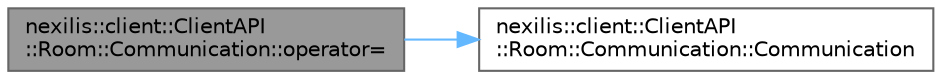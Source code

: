 digraph "nexilis::client::ClientAPI::Room::Communication::operator="
{
 // LATEX_PDF_SIZE
  bgcolor="transparent";
  edge [fontname=Helvetica,fontsize=10,labelfontname=Helvetica,labelfontsize=10];
  node [fontname=Helvetica,fontsize=10,shape=box,height=0.2,width=0.4];
  rankdir="LR";
  Node1 [id="Node000001",label="nexilis::client::ClientAPI\l::Room::Communication::operator=",height=0.2,width=0.4,color="gray40", fillcolor="grey60", style="filled", fontcolor="black",tooltip="Copy assignment."];
  Node1 -> Node2 [id="edge1_Node000001_Node000002",color="steelblue1",style="solid",tooltip=" "];
  Node2 [id="Node000002",label="nexilis::client::ClientAPI\l::Room::Communication::Communication",height=0.2,width=0.4,color="grey40", fillcolor="white", style="filled",URL="$d4/d4e/classnexilis_1_1client_1_1ClientAPI_1_1Room_1_1Communication.html#ab027bc5db7a5d9aaeba7c0bdeb794b53",tooltip=" "];
}
